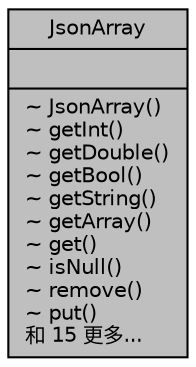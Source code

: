 digraph "JsonArray"
{
  edge [fontname="Helvetica",fontsize="10",labelfontname="Helvetica",labelfontsize="10"];
  node [fontname="Helvetica",fontsize="10",shape=record];
  Node1 [label="{JsonArray\n||~ JsonArray()\l~ getInt()\l~ getDouble()\l~ getBool()\l~ getString()\l~ getArray()\l~ get()\l~ isNull()\l~ remove()\l~ put()\l和 15 更多...\l}",height=0.2,width=0.4,color="black", fillcolor="grey75", style="filled", fontcolor="black"];
}
